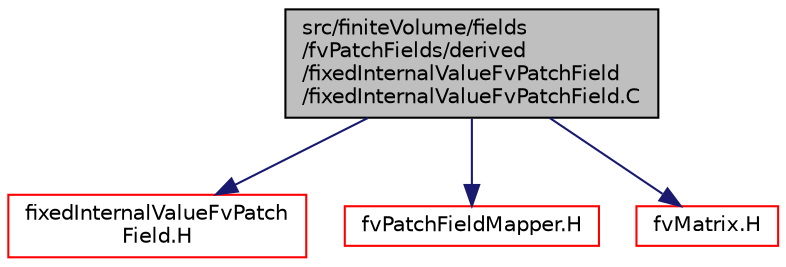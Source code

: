 digraph "src/finiteVolume/fields/fvPatchFields/derived/fixedInternalValueFvPatchField/fixedInternalValueFvPatchField.C"
{
  bgcolor="transparent";
  edge [fontname="Helvetica",fontsize="10",labelfontname="Helvetica",labelfontsize="10"];
  node [fontname="Helvetica",fontsize="10",shape=record];
  Node1 [label="src/finiteVolume/fields\l/fvPatchFields/derived\l/fixedInternalValueFvPatchField\l/fixedInternalValueFvPatchField.C",height=0.2,width=0.4,color="black", fillcolor="grey75", style="filled", fontcolor="black"];
  Node1 -> Node2 [color="midnightblue",fontsize="10",style="solid",fontname="Helvetica"];
  Node2 [label="fixedInternalValueFvPatch\lField.H",height=0.2,width=0.4,color="red",URL="$a05468.html"];
  Node1 -> Node3 [color="midnightblue",fontsize="10",style="solid",fontname="Helvetica"];
  Node3 [label="fvPatchFieldMapper.H",height=0.2,width=0.4,color="red",URL="$a05676.html"];
  Node1 -> Node4 [color="midnightblue",fontsize="10",style="solid",fontname="Helvetica"];
  Node4 [label="fvMatrix.H",height=0.2,width=0.4,color="red",URL="$a05950.html"];
}
